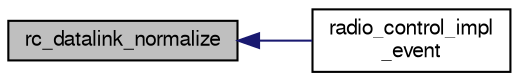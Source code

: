 digraph "rc_datalink_normalize"
{
  edge [fontname="FreeSans",fontsize="10",labelfontname="FreeSans",labelfontsize="10"];
  node [fontname="FreeSans",fontsize="10",shape=record];
  rankdir="LR";
  Node1 [label="rc_datalink_normalize",height=0.2,width=0.4,color="black", fillcolor="grey75", style="filled", fontcolor="black"];
  Node1 -> Node2 [dir="back",color="midnightblue",fontsize="10",style="solid",fontname="FreeSans"];
  Node2 [label="radio_control_impl\l_event",height=0.2,width=0.4,color="black", fillcolor="white", style="filled",URL="$modules_2radio__control_2rc__datalink_8c.html#a760dbd4fa3f62cc43524fc420c2a9e5f",tooltip="RC event function with handler callback. "];
}
